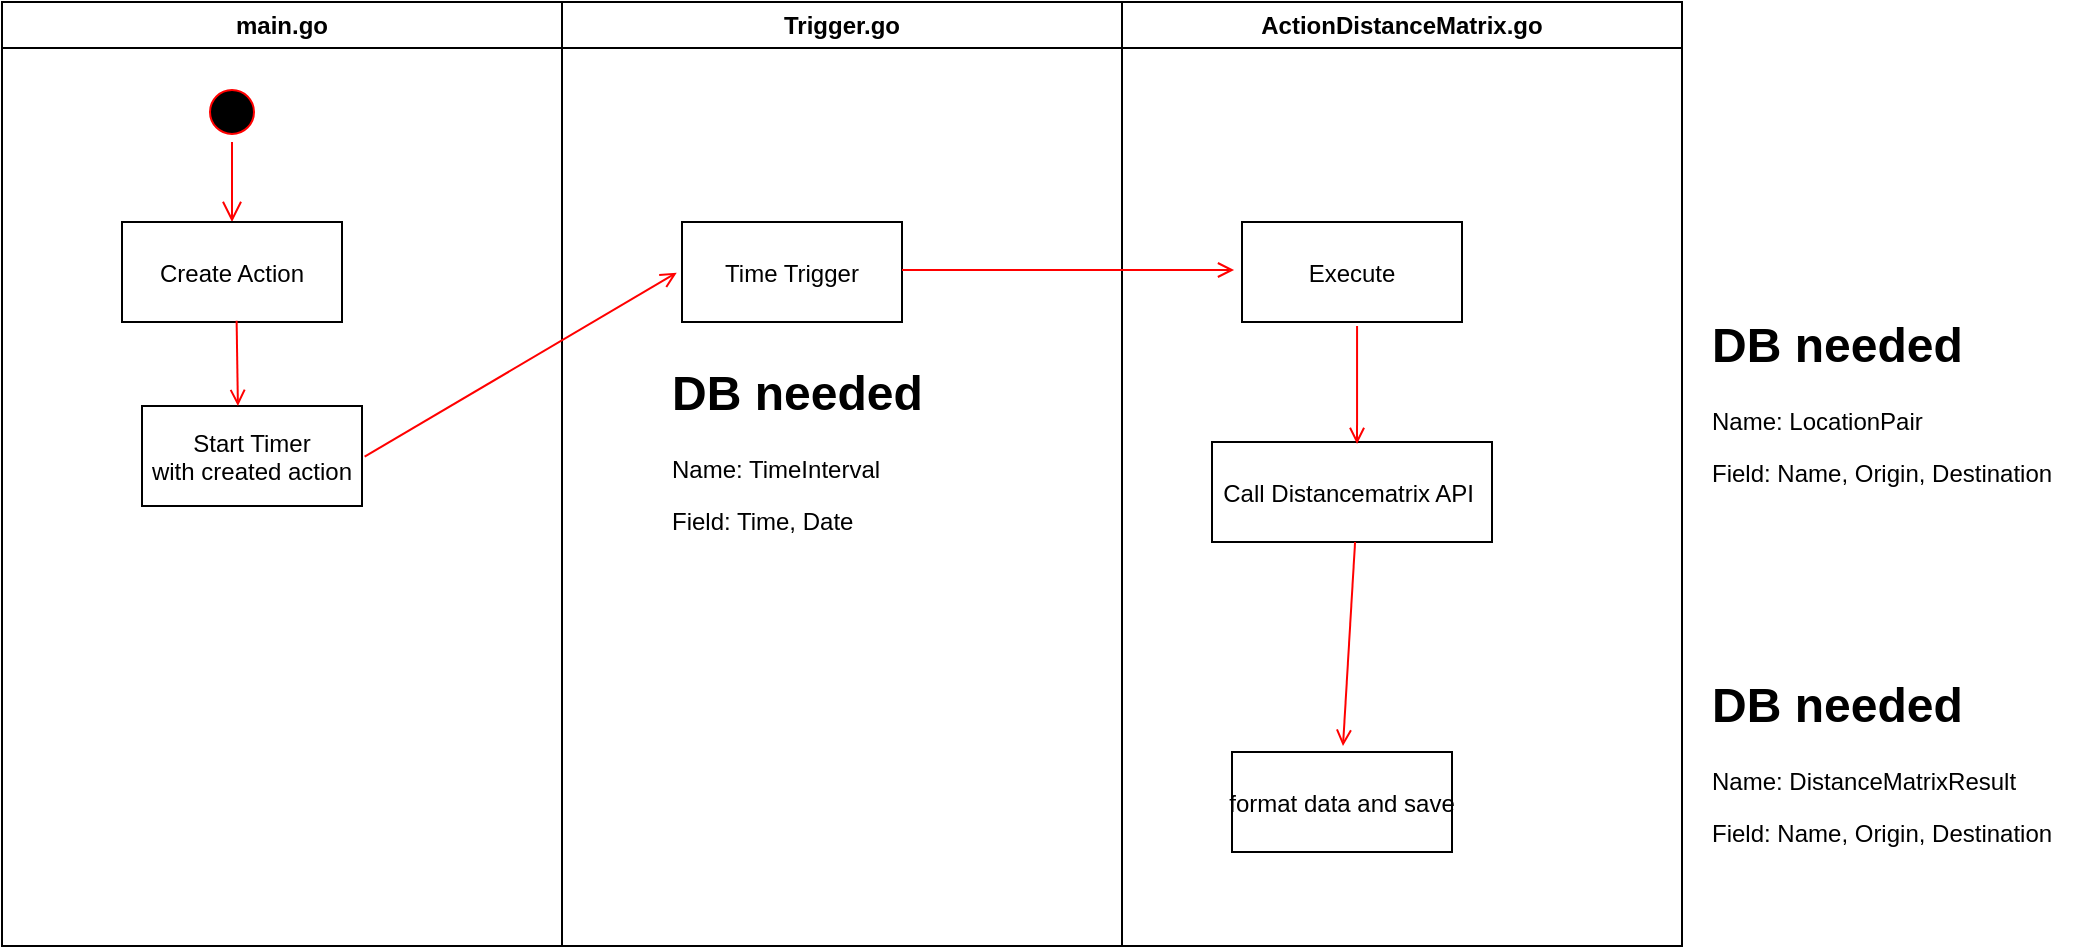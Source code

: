<mxfile version="17.1.2" type="github" pages="2">
  <diagram name="Activity" id="e7e014a7-5840-1c2e-5031-d8a46d1fe8dd">
    <mxGraphModel dx="1260" dy="732" grid="1" gridSize="10" guides="1" tooltips="1" connect="1" arrows="1" fold="1" page="1" pageScale="1" pageWidth="1169" pageHeight="826" background="none" math="0" shadow="0">
      <root>
        <mxCell id="0" />
        <mxCell id="1" parent="0" />
        <mxCell id="2" value="Trigger.go" style="swimlane;whiteSpace=wrap" parent="1" vertex="1">
          <mxGeometry x="440" y="128" width="280" height="472" as="geometry" />
        </mxCell>
        <mxCell id="7" value="Time Trigger" style="" parent="2" vertex="1">
          <mxGeometry x="60" y="110" width="110" height="50" as="geometry" />
        </mxCell>
        <mxCell id="YyGc1D78loFtWHkHlIcI-8" value="&lt;h1&gt;DB needed&lt;/h1&gt;&lt;p&gt;Name: TimeInterval&amp;nbsp;&lt;/p&gt;&lt;p&gt;Field: Time, Date&amp;nbsp;&lt;/p&gt;" style="text;html=1;strokeColor=none;fillColor=none;spacing=5;spacingTop=-20;whiteSpace=wrap;overflow=hidden;rounded=0;" vertex="1" parent="2">
          <mxGeometry x="50" y="176" width="190" height="120" as="geometry" />
        </mxCell>
        <mxCell id="uJfOn_8sjYmz3HBrDXEl-42" value="main.go" style="swimlane;whiteSpace=wrap" vertex="1" parent="1">
          <mxGeometry x="160" y="128" width="280" height="472" as="geometry" />
        </mxCell>
        <mxCell id="uJfOn_8sjYmz3HBrDXEl-43" value="" style="ellipse;shape=startState;fillColor=#000000;strokeColor=#ff0000;" vertex="1" parent="uJfOn_8sjYmz3HBrDXEl-42">
          <mxGeometry x="100" y="40" width="30" height="30" as="geometry" />
        </mxCell>
        <mxCell id="uJfOn_8sjYmz3HBrDXEl-44" value="" style="edgeStyle=elbowEdgeStyle;elbow=horizontal;verticalAlign=bottom;endArrow=open;endSize=8;strokeColor=#FF0000;endFill=1;rounded=0" edge="1" parent="uJfOn_8sjYmz3HBrDXEl-42" source="uJfOn_8sjYmz3HBrDXEl-43" target="uJfOn_8sjYmz3HBrDXEl-45">
          <mxGeometry x="100" y="40" as="geometry">
            <mxPoint x="115" y="110" as="targetPoint" />
          </mxGeometry>
        </mxCell>
        <mxCell id="uJfOn_8sjYmz3HBrDXEl-45" value="Create Action" style="" vertex="1" parent="uJfOn_8sjYmz3HBrDXEl-42">
          <mxGeometry x="60" y="110" width="110" height="50" as="geometry" />
        </mxCell>
        <mxCell id="uJfOn_8sjYmz3HBrDXEl-61" value="Start Timer &#xa;with created action" style="" vertex="1" parent="uJfOn_8sjYmz3HBrDXEl-42">
          <mxGeometry x="70" y="202" width="110" height="50" as="geometry" />
        </mxCell>
        <mxCell id="uJfOn_8sjYmz3HBrDXEl-60" value="" style="endArrow=open;strokeColor=#FF0000;endFill=1;rounded=0;entryX=0.436;entryY=0;entryDx=0;entryDy=0;entryPerimeter=0;exitX=0.521;exitY=0.987;exitDx=0;exitDy=0;exitPerimeter=0;" edge="1" parent="uJfOn_8sjYmz3HBrDXEl-42" source="uJfOn_8sjYmz3HBrDXEl-45" target="uJfOn_8sjYmz3HBrDXEl-61">
          <mxGeometry relative="1" as="geometry">
            <mxPoint x="946.04" y="154" as="targetPoint" />
            <mxPoint x="450" y="135" as="sourcePoint" />
          </mxGeometry>
        </mxCell>
        <mxCell id="uJfOn_8sjYmz3HBrDXEl-50" value="ActionDistanceMatrix.go" style="swimlane;whiteSpace=wrap" vertex="1" parent="1">
          <mxGeometry x="720" y="128" width="280" height="472" as="geometry" />
        </mxCell>
        <mxCell id="uJfOn_8sjYmz3HBrDXEl-51" value="Execute" style="" vertex="1" parent="uJfOn_8sjYmz3HBrDXEl-50">
          <mxGeometry x="60" y="110" width="110" height="50" as="geometry" />
        </mxCell>
        <mxCell id="uJfOn_8sjYmz3HBrDXEl-52" value="Call Distancematrix API " style="" vertex="1" parent="uJfOn_8sjYmz3HBrDXEl-50">
          <mxGeometry x="45" y="220" width="140" height="50" as="geometry" />
        </mxCell>
        <mxCell id="uJfOn_8sjYmz3HBrDXEl-53" value="" style="endArrow=open;strokeColor=#FF0000;endFill=1;rounded=0;exitX=0.523;exitY=1.04;exitDx=0;exitDy=0;exitPerimeter=0;entryX=0.518;entryY=0.02;entryDx=0;entryDy=0;entryPerimeter=0;" edge="1" parent="uJfOn_8sjYmz3HBrDXEl-50" source="uJfOn_8sjYmz3HBrDXEl-51" target="uJfOn_8sjYmz3HBrDXEl-52">
          <mxGeometry relative="1" as="geometry">
            <mxPoint x="120.5" y="212" as="targetPoint" />
          </mxGeometry>
        </mxCell>
        <mxCell id="uJfOn_8sjYmz3HBrDXEl-54" value="format data and save" style="" vertex="1" parent="uJfOn_8sjYmz3HBrDXEl-50">
          <mxGeometry x="55" y="375" width="110" height="50" as="geometry" />
        </mxCell>
        <mxCell id="uJfOn_8sjYmz3HBrDXEl-55" value="" style="endArrow=open;strokeColor=#FF0000;endFill=1;rounded=0;exitX=0.511;exitY=1;exitDx=0;exitDy=0;exitPerimeter=0;" edge="1" parent="uJfOn_8sjYmz3HBrDXEl-50" source="uJfOn_8sjYmz3HBrDXEl-52">
          <mxGeometry relative="1" as="geometry">
            <mxPoint x="110.5" y="372" as="targetPoint" />
          </mxGeometry>
        </mxCell>
        <mxCell id="uJfOn_8sjYmz3HBrDXEl-56" value="" style="endArrow=open;strokeColor=#FF0000;endFill=1;rounded=0;entryX=-0.036;entryY=0.48;entryDx=0;entryDy=0;entryPerimeter=0;" edge="1" parent="1" target="uJfOn_8sjYmz3HBrDXEl-51">
          <mxGeometry relative="1" as="geometry">
            <mxPoint x="510" y="280" as="targetPoint" />
            <mxPoint x="610" y="262" as="sourcePoint" />
          </mxGeometry>
        </mxCell>
        <mxCell id="uJfOn_8sjYmz3HBrDXEl-62" value="" style="endArrow=open;strokeColor=#FF0000;endFill=1;rounded=0;entryX=-0.024;entryY=0.507;entryDx=0;entryDy=0;entryPerimeter=0;exitX=1.012;exitY=0.507;exitDx=0;exitDy=0;exitPerimeter=0;" edge="1" parent="1" source="uJfOn_8sjYmz3HBrDXEl-61" target="7">
          <mxGeometry relative="1" as="geometry">
            <mxPoint x="287.96" y="340" as="targetPoint" />
            <mxPoint x="287.31" y="297.35" as="sourcePoint" />
          </mxGeometry>
        </mxCell>
        <mxCell id="YyGc1D78loFtWHkHlIcI-9" value="&lt;h1&gt;DB needed&lt;/h1&gt;&lt;p&gt;Name: LocationPair&amp;nbsp;&lt;/p&gt;&lt;p&gt;Field: Name, Origin, Destination&amp;nbsp;&lt;/p&gt;" style="text;html=1;strokeColor=none;fillColor=none;spacing=5;spacingTop=-20;whiteSpace=wrap;overflow=hidden;rounded=0;" vertex="1" parent="1">
          <mxGeometry x="1010" y="280" width="190" height="120" as="geometry" />
        </mxCell>
        <mxCell id="YyGc1D78loFtWHkHlIcI-10" value="&lt;h1&gt;DB needed&lt;/h1&gt;&lt;p&gt;Name: DistanceMatrixResult&amp;nbsp;&lt;/p&gt;&lt;p&gt;Field: Name, Origin, Destination&amp;nbsp;&lt;/p&gt;" style="text;html=1;strokeColor=none;fillColor=none;spacing=5;spacingTop=-20;whiteSpace=wrap;overflow=hidden;rounded=0;" vertex="1" parent="1">
          <mxGeometry x="1010" y="460" width="190" height="120" as="geometry" />
        </mxCell>
      </root>
    </mxGraphModel>
  </diagram>
  <diagram id="d6CF7yxuyv1SwLfoii8f" name="Page-2">
    <mxGraphModel dx="945" dy="549" grid="1" gridSize="10" guides="1" tooltips="1" connect="1" arrows="1" fold="1" page="1" pageScale="1" pageWidth="850" pageHeight="1100" math="0" shadow="0">
      <root>
        <mxCell id="JRVUUQpy3qnANhzw6xM--0" />
        <mxCell id="JRVUUQpy3qnANhzw6xM--1" parent="JRVUUQpy3qnANhzw6xM--0" />
      </root>
    </mxGraphModel>
  </diagram>
</mxfile>
